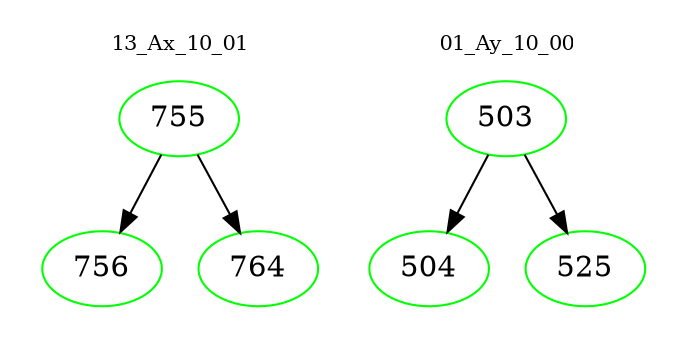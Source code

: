 digraph{
subgraph cluster_0 {
color = white
label = "13_Ax_10_01";
fontsize=10;
T0_755 [label="755", color="green"]
T0_755 -> T0_756 [color="black"]
T0_756 [label="756", color="green"]
T0_755 -> T0_764 [color="black"]
T0_764 [label="764", color="green"]
}
subgraph cluster_1 {
color = white
label = "01_Ay_10_00";
fontsize=10;
T1_503 [label="503", color="green"]
T1_503 -> T1_504 [color="black"]
T1_504 [label="504", color="green"]
T1_503 -> T1_525 [color="black"]
T1_525 [label="525", color="green"]
}
}
